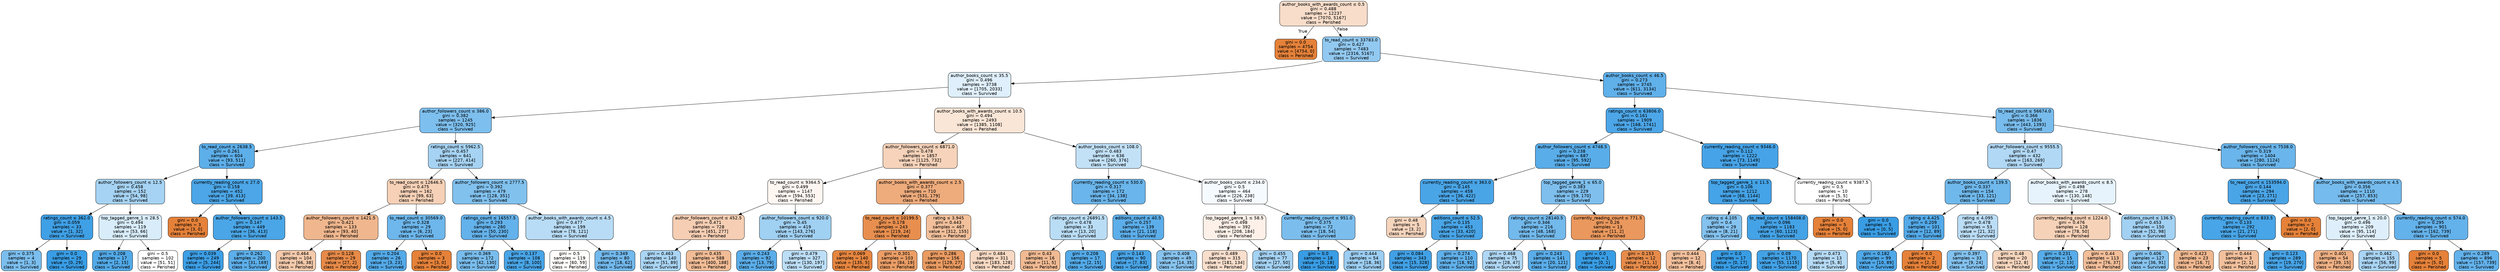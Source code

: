 digraph Tree {
node [shape=box, style="filled, rounded", color="black", fontname=helvetica] ;
edge [fontname=helvetica] ;
0 [label=<author_books_with_awards_count &le; 0.5<br/>gini = 0.488<br/>samples = 12237<br/>value = [7070, 5167]<br/>class = Perished>, fillcolor="#f8ddca"] ;
1 [label=<gini = 0.0<br/>samples = 4754<br/>value = [4754, 0]<br/>class = Perished>, fillcolor="#e58139"] ;
0 -> 1 [labeldistance=2.5, labelangle=45, headlabel="True"] ;
2 [label=<to_read_count &le; 33783.0<br/>gini = 0.427<br/>samples = 7483<br/>value = [2316, 5167]<br/>class = Survived>, fillcolor="#92c9f1"] ;
0 -> 2 [labeldistance=2.5, labelangle=-45, headlabel="False"] ;
3 [label=<author_books_count &le; 35.5<br/>gini = 0.496<br/>samples = 3738<br/>value = [1705, 2033]<br/>class = Survived>, fillcolor="#dfeffb"] ;
2 -> 3 ;
4 [label=<author_followers_count &le; 386.0<br/>gini = 0.382<br/>samples = 1245<br/>value = [320, 925]<br/>class = Survived>, fillcolor="#7dbfee"] ;
3 -> 4 ;
5 [label=<to_read_count &le; 2638.5<br/>gini = 0.261<br/>samples = 604<br/>value = [93, 511]<br/>class = Survived>, fillcolor="#5dafea"] ;
4 -> 5 ;
6 [label=<author_followers_count &le; 12.5<br/>gini = 0.458<br/>samples = 152<br/>value = [54, 98]<br/>class = Survived>, fillcolor="#a6d3f3"] ;
5 -> 6 ;
7 [label=<ratings_count &le; 362.0<br/>gini = 0.059<br/>samples = 33<br/>value = [1, 32]<br/>class = Survived>, fillcolor="#3fa0e6"] ;
6 -> 7 ;
8 [label=<gini = 0.375<br/>samples = 4<br/>value = [1, 3]<br/>class = Survived>, fillcolor="#7bbeee"] ;
7 -> 8 ;
9 [label=<gini = 0.0<br/>samples = 29<br/>value = [0, 29]<br/>class = Survived>, fillcolor="#399de5"] ;
7 -> 9 ;
10 [label=<top_tagged_genre_1 &le; 28.5<br/>gini = 0.494<br/>samples = 119<br/>value = [53, 66]<br/>class = Survived>, fillcolor="#d8ecfa"] ;
6 -> 10 ;
11 [label=<gini = 0.208<br/>samples = 17<br/>value = [2, 15]<br/>class = Survived>, fillcolor="#53aae8"] ;
10 -> 11 ;
12 [label=<gini = 0.5<br/>samples = 102<br/>value = [51, 51]<br/>class = Perished>, fillcolor="#ffffff"] ;
10 -> 12 ;
13 [label=<currently_reading_count &le; 27.0<br/>gini = 0.158<br/>samples = 452<br/>value = [39, 413]<br/>class = Survived>, fillcolor="#4ca6e7"] ;
5 -> 13 ;
14 [label=<gini = 0.0<br/>samples = 3<br/>value = [3, 0]<br/>class = Perished>, fillcolor="#e58139"] ;
13 -> 14 ;
15 [label=<author_followers_count &le; 143.5<br/>gini = 0.147<br/>samples = 449<br/>value = [36, 413]<br/>class = Survived>, fillcolor="#4aa6e7"] ;
13 -> 15 ;
16 [label=<gini = 0.039<br/>samples = 249<br/>value = [5, 244]<br/>class = Survived>, fillcolor="#3d9fe6"] ;
15 -> 16 ;
17 [label=<gini = 0.262<br/>samples = 200<br/>value = [31, 169]<br/>class = Survived>, fillcolor="#5dafea"] ;
15 -> 17 ;
18 [label=<ratings_count &le; 5962.5<br/>gini = 0.457<br/>samples = 641<br/>value = [227, 414]<br/>class = Survived>, fillcolor="#a6d3f3"] ;
4 -> 18 ;
19 [label=<to_read_count &le; 12646.5<br/>gini = 0.475<br/>samples = 162<br/>value = [99, 63]<br/>class = Perished>, fillcolor="#f6d1b7"] ;
18 -> 19 ;
20 [label=<author_followers_count &le; 1421.5<br/>gini = 0.421<br/>samples = 133<br/>value = [93, 40]<br/>class = Perished>, fillcolor="#f0b78e"] ;
19 -> 20 ;
21 [label=<gini = 0.464<br/>samples = 104<br/>value = [66, 38]<br/>class = Perished>, fillcolor="#f4caab"] ;
20 -> 21 ;
22 [label=<gini = 0.128<br/>samples = 29<br/>value = [27, 2]<br/>class = Perished>, fillcolor="#e78a48"] ;
20 -> 22 ;
23 [label=<to_read_count &le; 30569.0<br/>gini = 0.328<br/>samples = 29<br/>value = [6, 23]<br/>class = Survived>, fillcolor="#6db7ec"] ;
19 -> 23 ;
24 [label=<gini = 0.204<br/>samples = 26<br/>value = [3, 23]<br/>class = Survived>, fillcolor="#53aae8"] ;
23 -> 24 ;
25 [label=<gini = 0.0<br/>samples = 3<br/>value = [3, 0]<br/>class = Perished>, fillcolor="#e58139"] ;
23 -> 25 ;
26 [label=<author_followers_count &le; 2777.5<br/>gini = 0.392<br/>samples = 479<br/>value = [128, 351]<br/>class = Survived>, fillcolor="#81c1ee"] ;
18 -> 26 ;
27 [label=<ratings_count &le; 16557.5<br/>gini = 0.293<br/>samples = 280<br/>value = [50, 230]<br/>class = Survived>, fillcolor="#64b2eb"] ;
26 -> 27 ;
28 [label=<gini = 0.369<br/>samples = 172<br/>value = [42, 130]<br/>class = Survived>, fillcolor="#79bded"] ;
27 -> 28 ;
29 [label=<gini = 0.137<br/>samples = 108<br/>value = [8, 100]<br/>class = Survived>, fillcolor="#49a5e7"] ;
27 -> 29 ;
30 [label=<author_books_with_awards_count &le; 4.5<br/>gini = 0.477<br/>samples = 199<br/>value = [78, 121]<br/>class = Survived>, fillcolor="#b9dcf6"] ;
26 -> 30 ;
31 [label=<gini = 0.5<br/>samples = 119<br/>value = [60, 59]<br/>class = Perished>, fillcolor="#fffdfc"] ;
30 -> 31 ;
32 [label=<gini = 0.349<br/>samples = 80<br/>value = [18, 62]<br/>class = Survived>, fillcolor="#72b9ed"] ;
30 -> 32 ;
33 [label=<author_books_with_awards_count &le; 10.5<br/>gini = 0.494<br/>samples = 2493<br/>value = [1385, 1108]<br/>class = Perished>, fillcolor="#fae6d7"] ;
3 -> 33 ;
34 [label=<author_followers_count &le; 6871.0<br/>gini = 0.478<br/>samples = 1857<br/>value = [1125, 732]<br/>class = Perished>, fillcolor="#f6d3ba"] ;
33 -> 34 ;
35 [label=<to_read_count &le; 9364.5<br/>gini = 0.499<br/>samples = 1147<br/>value = [594, 553]<br/>class = Perished>, fillcolor="#fdf6f1"] ;
34 -> 35 ;
36 [label=<author_followers_count &le; 452.5<br/>gini = 0.471<br/>samples = 728<br/>value = [451, 277]<br/>class = Perished>, fillcolor="#f5ceb3"] ;
35 -> 36 ;
37 [label=<gini = 0.463<br/>samples = 140<br/>value = [51, 89]<br/>class = Survived>, fillcolor="#aad5f4"] ;
36 -> 37 ;
38 [label=<gini = 0.435<br/>samples = 588<br/>value = [400, 188]<br/>class = Perished>, fillcolor="#f1bc96"] ;
36 -> 38 ;
39 [label=<author_followers_count &le; 920.0<br/>gini = 0.45<br/>samples = 419<br/>value = [143, 276]<br/>class = Survived>, fillcolor="#a0d0f2"] ;
35 -> 39 ;
40 [label=<gini = 0.243<br/>samples = 92<br/>value = [13, 79]<br/>class = Survived>, fillcolor="#5aade9"] ;
39 -> 40 ;
41 [label=<gini = 0.479<br/>samples = 327<br/>value = [130, 197]<br/>class = Survived>, fillcolor="#bcdef6"] ;
39 -> 41 ;
42 [label=<author_books_with_awards_count &le; 2.5<br/>gini = 0.377<br/>samples = 710<br/>value = [531, 179]<br/>class = Perished>, fillcolor="#eeab7c"] ;
34 -> 42 ;
43 [label=<to_read_count &le; 10199.5<br/>gini = 0.178<br/>samples = 243<br/>value = [219, 24]<br/>class = Perished>, fillcolor="#e88f4f"] ;
42 -> 43 ;
44 [label=<gini = 0.069<br/>samples = 140<br/>value = [135, 5]<br/>class = Perished>, fillcolor="#e68640"] ;
43 -> 44 ;
45 [label=<gini = 0.301<br/>samples = 103<br/>value = [84, 19]<br/>class = Perished>, fillcolor="#eb9e66"] ;
43 -> 45 ;
46 [label=<rating &le; 3.945<br/>gini = 0.443<br/>samples = 467<br/>value = [312, 155]<br/>class = Perished>, fillcolor="#f2c09b"] ;
42 -> 46 ;
47 [label=<gini = 0.286<br/>samples = 156<br/>value = [129, 27]<br/>class = Perished>, fillcolor="#ea9b62"] ;
46 -> 47 ;
48 [label=<gini = 0.484<br/>samples = 311<br/>value = [183, 128]<br/>class = Perished>, fillcolor="#f7d9c3"] ;
46 -> 48 ;
49 [label=<author_books_count &le; 108.0<br/>gini = 0.483<br/>samples = 636<br/>value = [260, 376]<br/>class = Survived>, fillcolor="#c2e1f7"] ;
33 -> 49 ;
50 [label=<currently_reading_count &le; 530.0<br/>gini = 0.317<br/>samples = 172<br/>value = [34, 138]<br/>class = Survived>, fillcolor="#6ab5eb"] ;
49 -> 50 ;
51 [label=<ratings_count &le; 26891.5<br/>gini = 0.478<br/>samples = 33<br/>value = [13, 20]<br/>class = Survived>, fillcolor="#baddf6"] ;
50 -> 51 ;
52 [label=<gini = 0.43<br/>samples = 16<br/>value = [11, 5]<br/>class = Perished>, fillcolor="#f1ba93"] ;
51 -> 52 ;
53 [label=<gini = 0.208<br/>samples = 17<br/>value = [2, 15]<br/>class = Survived>, fillcolor="#53aae8"] ;
51 -> 53 ;
54 [label=<editions_count &le; 40.5<br/>gini = 0.257<br/>samples = 139<br/>value = [21, 118]<br/>class = Survived>, fillcolor="#5caeea"] ;
50 -> 54 ;
55 [label=<gini = 0.143<br/>samples = 90<br/>value = [7, 83]<br/>class = Survived>, fillcolor="#4aa5e7"] ;
54 -> 55 ;
56 [label=<gini = 0.408<br/>samples = 49<br/>value = [14, 35]<br/>class = Survived>, fillcolor="#88c4ef"] ;
54 -> 56 ;
57 [label=<author_books_count &le; 234.0<br/>gini = 0.5<br/>samples = 464<br/>value = [226, 238]<br/>class = Survived>, fillcolor="#f5fafe"] ;
49 -> 57 ;
58 [label=<top_tagged_genre_1 &le; 58.5<br/>gini = 0.498<br/>samples = 392<br/>value = [208, 184]<br/>class = Perished>, fillcolor="#fcf0e8"] ;
57 -> 58 ;
59 [label=<gini = 0.489<br/>samples = 315<br/>value = [181, 134]<br/>class = Perished>, fillcolor="#f8decc"] ;
58 -> 59 ;
60 [label=<gini = 0.455<br/>samples = 77<br/>value = [27, 50]<br/>class = Survived>, fillcolor="#a4d2f3"] ;
58 -> 60 ;
61 [label=<currently_reading_count &le; 951.0<br/>gini = 0.375<br/>samples = 72<br/>value = [18, 54]<br/>class = Survived>, fillcolor="#7bbeee"] ;
57 -> 61 ;
62 [label=<gini = 0.0<br/>samples = 18<br/>value = [0, 18]<br/>class = Survived>, fillcolor="#399de5"] ;
61 -> 62 ;
63 [label=<gini = 0.444<br/>samples = 54<br/>value = [18, 36]<br/>class = Survived>, fillcolor="#9ccef2"] ;
61 -> 63 ;
64 [label=<author_books_count &le; 46.5<br/>gini = 0.273<br/>samples = 3745<br/>value = [611, 3134]<br/>class = Survived>, fillcolor="#60b0ea"] ;
2 -> 64 ;
65 [label=<ratings_count &le; 63806.0<br/>gini = 0.161<br/>samples = 1909<br/>value = [168, 1741]<br/>class = Survived>, fillcolor="#4ca6e8"] ;
64 -> 65 ;
66 [label=<author_followers_count &le; 4748.5<br/>gini = 0.238<br/>samples = 687<br/>value = [95, 592]<br/>class = Survived>, fillcolor="#59ade9"] ;
65 -> 66 ;
67 [label=<currently_reading_count &le; 363.0<br/>gini = 0.145<br/>samples = 458<br/>value = [36, 422]<br/>class = Survived>, fillcolor="#4aa5e7"] ;
66 -> 67 ;
68 [label=<gini = 0.48<br/>samples = 5<br/>value = [3, 2]<br/>class = Perished>, fillcolor="#f6d5bd"] ;
67 -> 68 ;
69 [label=<editions_count &le; 52.5<br/>gini = 0.135<br/>samples = 453<br/>value = [33, 420]<br/>class = Survived>, fillcolor="#49a5e7"] ;
67 -> 69 ;
70 [label=<gini = 0.084<br/>samples = 343<br/>value = [15, 328]<br/>class = Survived>, fillcolor="#42a1e6"] ;
69 -> 70 ;
71 [label=<gini = 0.274<br/>samples = 110<br/>value = [18, 92]<br/>class = Survived>, fillcolor="#60b0ea"] ;
69 -> 71 ;
72 [label=<top_tagged_genre_1 &le; 65.0<br/>gini = 0.383<br/>samples = 229<br/>value = [59, 170]<br/>class = Survived>, fillcolor="#7ebfee"] ;
66 -> 72 ;
73 [label=<ratings_count &le; 28140.5<br/>gini = 0.346<br/>samples = 216<br/>value = [48, 168]<br/>class = Survived>, fillcolor="#72b9ec"] ;
72 -> 73 ;
74 [label=<gini = 0.468<br/>samples = 75<br/>value = [28, 47]<br/>class = Survived>, fillcolor="#afd7f4"] ;
73 -> 74 ;
75 [label=<gini = 0.243<br/>samples = 141<br/>value = [20, 121]<br/>class = Survived>, fillcolor="#5aade9"] ;
73 -> 75 ;
76 [label=<currently_reading_count &le; 771.5<br/>gini = 0.26<br/>samples = 13<br/>value = [11, 2]<br/>class = Perished>, fillcolor="#ea985d"] ;
72 -> 76 ;
77 [label=<gini = 0.0<br/>samples = 1<br/>value = [0, 1]<br/>class = Survived>, fillcolor="#399de5"] ;
76 -> 77 ;
78 [label=<gini = 0.153<br/>samples = 12<br/>value = [11, 1]<br/>class = Perished>, fillcolor="#e78c4b"] ;
76 -> 78 ;
79 [label=<currently_reading_count &le; 9346.0<br/>gini = 0.112<br/>samples = 1222<br/>value = [73, 1149]<br/>class = Survived>, fillcolor="#46a3e7"] ;
65 -> 79 ;
80 [label=<top_tagged_genre_1 &le; 11.5<br/>gini = 0.106<br/>samples = 1212<br/>value = [68, 1144]<br/>class = Survived>, fillcolor="#45a3e7"] ;
79 -> 80 ;
81 [label=<rating &le; 4.105<br/>gini = 0.4<br/>samples = 29<br/>value = [8, 21]<br/>class = Survived>, fillcolor="#84c2ef"] ;
80 -> 81 ;
82 [label=<gini = 0.444<br/>samples = 12<br/>value = [8, 4]<br/>class = Perished>, fillcolor="#f2c09c"] ;
81 -> 82 ;
83 [label=<gini = 0.0<br/>samples = 17<br/>value = [0, 17]<br/>class = Survived>, fillcolor="#399de5"] ;
81 -> 83 ;
84 [label=<to_read_count &le; 158408.0<br/>gini = 0.096<br/>samples = 1183<br/>value = [60, 1123]<br/>class = Survived>, fillcolor="#44a2e6"] ;
80 -> 84 ;
85 [label=<gini = 0.09<br/>samples = 1170<br/>value = [55, 1115]<br/>class = Survived>, fillcolor="#43a2e6"] ;
84 -> 85 ;
86 [label=<gini = 0.473<br/>samples = 13<br/>value = [5, 8]<br/>class = Survived>, fillcolor="#b5daf5"] ;
84 -> 86 ;
87 [label=<currently_reading_count &le; 9387.5<br/>gini = 0.5<br/>samples = 10<br/>value = [5, 5]<br/>class = Perished>, fillcolor="#ffffff"] ;
79 -> 87 ;
88 [label=<gini = 0.0<br/>samples = 5<br/>value = [5, 0]<br/>class = Perished>, fillcolor="#e58139"] ;
87 -> 88 ;
89 [label=<gini = 0.0<br/>samples = 5<br/>value = [0, 5]<br/>class = Survived>, fillcolor="#399de5"] ;
87 -> 89 ;
90 [label=<to_read_count &le; 56674.0<br/>gini = 0.366<br/>samples = 1836<br/>value = [443, 1393]<br/>class = Survived>, fillcolor="#78bced"] ;
64 -> 90 ;
91 [label=<author_followers_count &le; 9555.5<br/>gini = 0.47<br/>samples = 432<br/>value = [163, 269]<br/>class = Survived>, fillcolor="#b1d8f5"] ;
90 -> 91 ;
92 [label=<author_books_count &le; 139.5<br/>gini = 0.337<br/>samples = 154<br/>value = [33, 121]<br/>class = Survived>, fillcolor="#6fb8ec"] ;
91 -> 92 ;
93 [label=<rating &le; 4.425<br/>gini = 0.209<br/>samples = 101<br/>value = [12, 89]<br/>class = Survived>, fillcolor="#54aae9"] ;
92 -> 93 ;
94 [label=<gini = 0.182<br/>samples = 99<br/>value = [10, 89]<br/>class = Survived>, fillcolor="#4fa8e8"] ;
93 -> 94 ;
95 [label=<gini = 0.0<br/>samples = 2<br/>value = [2, 0]<br/>class = Perished>, fillcolor="#e58139"] ;
93 -> 95 ;
96 [label=<rating &le; 4.095<br/>gini = 0.478<br/>samples = 53<br/>value = [21, 32]<br/>class = Survived>, fillcolor="#bbddf6"] ;
92 -> 96 ;
97 [label=<gini = 0.397<br/>samples = 33<br/>value = [9, 24]<br/>class = Survived>, fillcolor="#83c2ef"] ;
96 -> 97 ;
98 [label=<gini = 0.48<br/>samples = 20<br/>value = [12, 8]<br/>class = Perished>, fillcolor="#f6d5bd"] ;
96 -> 98 ;
99 [label=<author_books_with_awards_count &le; 8.5<br/>gini = 0.498<br/>samples = 278<br/>value = [130, 148]<br/>class = Survived>, fillcolor="#e7f3fc"] ;
91 -> 99 ;
100 [label=<currently_reading_count &le; 1224.0<br/>gini = 0.476<br/>samples = 128<br/>value = [78, 50]<br/>class = Perished>, fillcolor="#f6d2b8"] ;
99 -> 100 ;
101 [label=<gini = 0.231<br/>samples = 15<br/>value = [2, 13]<br/>class = Survived>, fillcolor="#57ace9"] ;
100 -> 101 ;
102 [label=<gini = 0.44<br/>samples = 113<br/>value = [76, 37]<br/>class = Perished>, fillcolor="#f2be99"] ;
100 -> 102 ;
103 [label=<editions_count &le; 136.5<br/>gini = 0.453<br/>samples = 150<br/>value = [52, 98]<br/>class = Survived>, fillcolor="#a2d1f3"] ;
99 -> 103 ;
104 [label=<gini = 0.406<br/>samples = 127<br/>value = [36, 91]<br/>class = Survived>, fillcolor="#87c4ef"] ;
103 -> 104 ;
105 [label=<gini = 0.423<br/>samples = 23<br/>value = [16, 7]<br/>class = Perished>, fillcolor="#f0b890"] ;
103 -> 105 ;
106 [label=<author_followers_count &le; 7538.0<br/>gini = 0.319<br/>samples = 1404<br/>value = [280, 1124]<br/>class = Survived>, fillcolor="#6ab5eb"] ;
90 -> 106 ;
107 [label=<to_read_count &le; 153594.0<br/>gini = 0.144<br/>samples = 294<br/>value = [23, 271]<br/>class = Survived>, fillcolor="#4aa5e7"] ;
106 -> 107 ;
108 [label=<currently_reading_count &le; 833.5<br/>gini = 0.133<br/>samples = 292<br/>value = [21, 271]<br/>class = Survived>, fillcolor="#48a5e7"] ;
107 -> 108 ;
109 [label=<gini = 0.444<br/>samples = 3<br/>value = [2, 1]<br/>class = Perished>, fillcolor="#f2c09c"] ;
108 -> 109 ;
110 [label=<gini = 0.123<br/>samples = 289<br/>value = [19, 270]<br/>class = Survived>, fillcolor="#47a4e7"] ;
108 -> 110 ;
111 [label=<gini = 0.0<br/>samples = 2<br/>value = [2, 0]<br/>class = Perished>, fillcolor="#e58139"] ;
107 -> 111 ;
112 [label=<author_books_with_awards_count &le; 4.5<br/>gini = 0.356<br/>samples = 1110<br/>value = [257, 853]<br/>class = Survived>, fillcolor="#75bbed"] ;
106 -> 112 ;
113 [label=<top_tagged_genre_1 &le; 20.0<br/>gini = 0.496<br/>samples = 209<br/>value = [95, 114]<br/>class = Survived>, fillcolor="#deeffb"] ;
112 -> 113 ;
114 [label=<gini = 0.401<br/>samples = 54<br/>value = [39, 15]<br/>class = Perished>, fillcolor="#efb185"] ;
113 -> 114 ;
115 [label=<gini = 0.462<br/>samples = 155<br/>value = [56, 99]<br/>class = Survived>, fillcolor="#a9d4f4"] ;
113 -> 115 ;
116 [label=<currently_reading_count &le; 574.0<br/>gini = 0.295<br/>samples = 901<br/>value = [162, 739]<br/>class = Survived>, fillcolor="#64b2eb"] ;
112 -> 116 ;
117 [label=<gini = 0.0<br/>samples = 5<br/>value = [5, 0]<br/>class = Perished>, fillcolor="#e58139"] ;
116 -> 117 ;
118 [label=<gini = 0.289<br/>samples = 896<br/>value = [157, 739]<br/>class = Survived>, fillcolor="#63b2eb"] ;
116 -> 118 ;
}